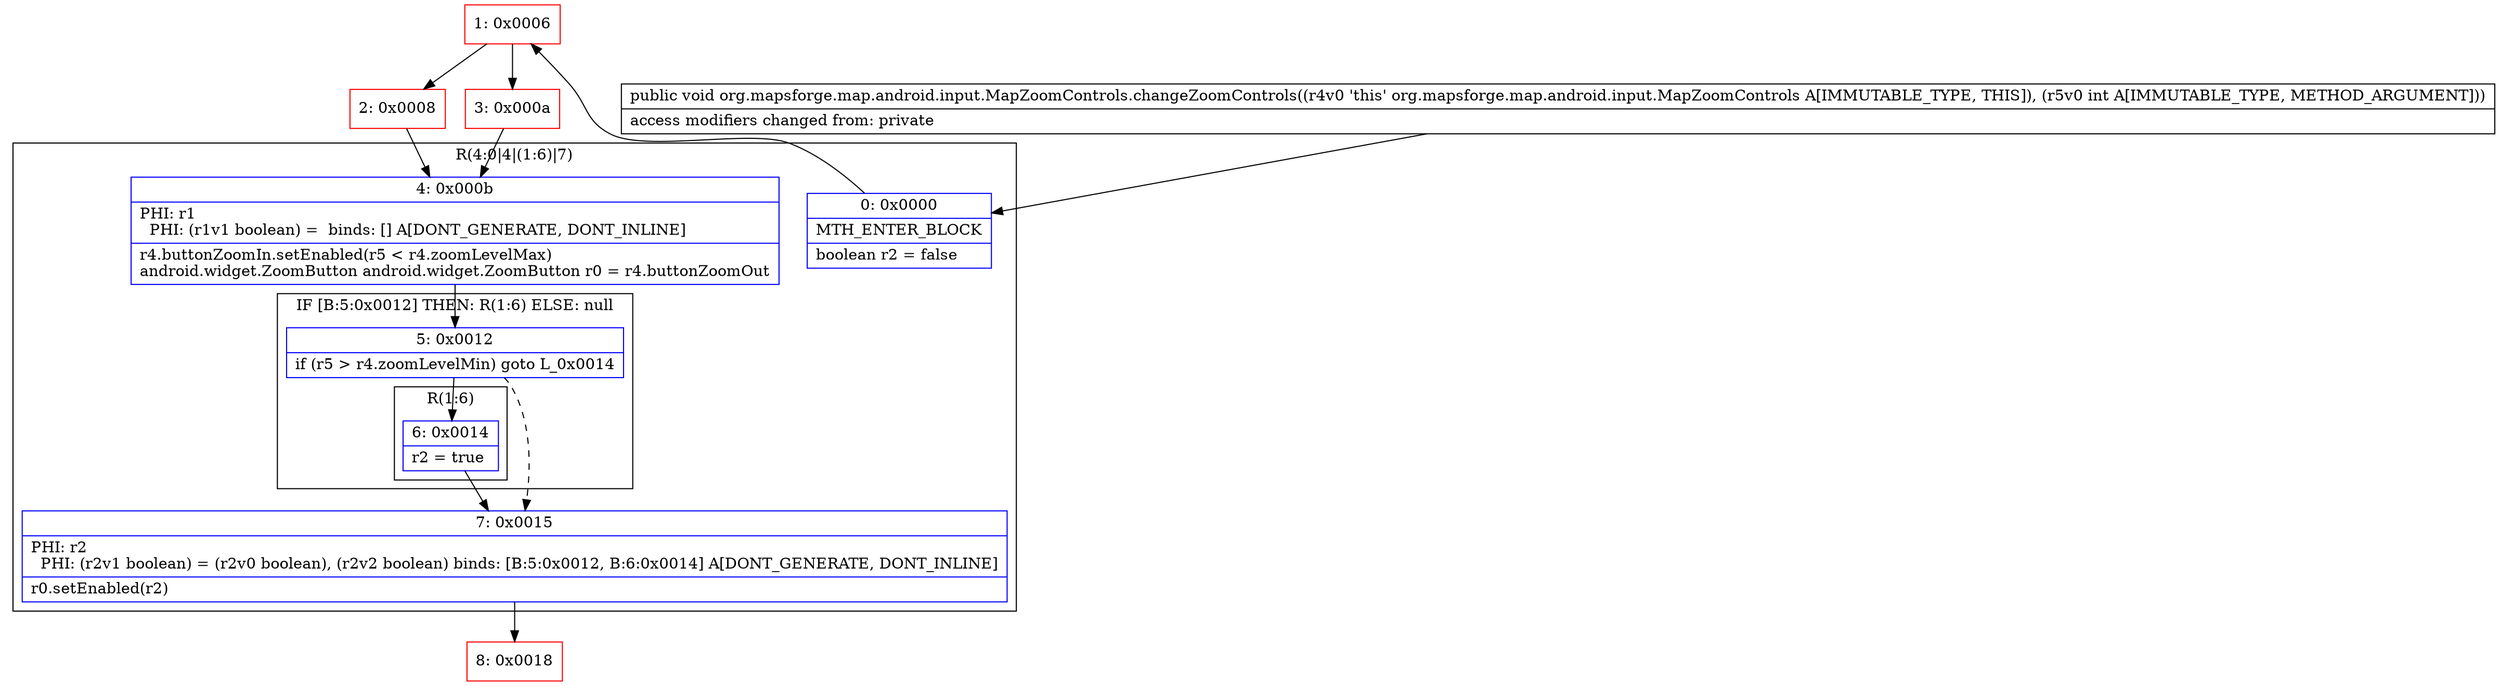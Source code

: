 digraph "CFG fororg.mapsforge.map.android.input.MapZoomControls.changeZoomControls(I)V" {
subgraph cluster_Region_119417683 {
label = "R(4:0|4|(1:6)|7)";
node [shape=record,color=blue];
Node_0 [shape=record,label="{0\:\ 0x0000|MTH_ENTER_BLOCK\l|boolean r2 = false\l}"];
Node_4 [shape=record,label="{4\:\ 0x000b|PHI: r1 \l  PHI: (r1v1 boolean) =  binds: [] A[DONT_GENERATE, DONT_INLINE]\l|r4.buttonZoomIn.setEnabled(r5 \< r4.zoomLevelMax)\landroid.widget.ZoomButton android.widget.ZoomButton r0 = r4.buttonZoomOut\l}"];
subgraph cluster_IfRegion_2005103528 {
label = "IF [B:5:0x0012] THEN: R(1:6) ELSE: null";
node [shape=record,color=blue];
Node_5 [shape=record,label="{5\:\ 0x0012|if (r5 \> r4.zoomLevelMin) goto L_0x0014\l}"];
subgraph cluster_Region_205794335 {
label = "R(1:6)";
node [shape=record,color=blue];
Node_6 [shape=record,label="{6\:\ 0x0014|r2 = true\l}"];
}
}
Node_7 [shape=record,label="{7\:\ 0x0015|PHI: r2 \l  PHI: (r2v1 boolean) = (r2v0 boolean), (r2v2 boolean) binds: [B:5:0x0012, B:6:0x0014] A[DONT_GENERATE, DONT_INLINE]\l|r0.setEnabled(r2)\l}"];
}
Node_1 [shape=record,color=red,label="{1\:\ 0x0006}"];
Node_2 [shape=record,color=red,label="{2\:\ 0x0008}"];
Node_3 [shape=record,color=red,label="{3\:\ 0x000a}"];
Node_8 [shape=record,color=red,label="{8\:\ 0x0018}"];
MethodNode[shape=record,label="{public void org.mapsforge.map.android.input.MapZoomControls.changeZoomControls((r4v0 'this' org.mapsforge.map.android.input.MapZoomControls A[IMMUTABLE_TYPE, THIS]), (r5v0 int A[IMMUTABLE_TYPE, METHOD_ARGUMENT]))  | access modifiers changed from: private\l}"];
MethodNode -> Node_0;
Node_0 -> Node_1;
Node_4 -> Node_5;
Node_5 -> Node_6;
Node_5 -> Node_7[style=dashed];
Node_6 -> Node_7;
Node_7 -> Node_8;
Node_1 -> Node_2;
Node_1 -> Node_3;
Node_2 -> Node_4;
Node_3 -> Node_4;
}

